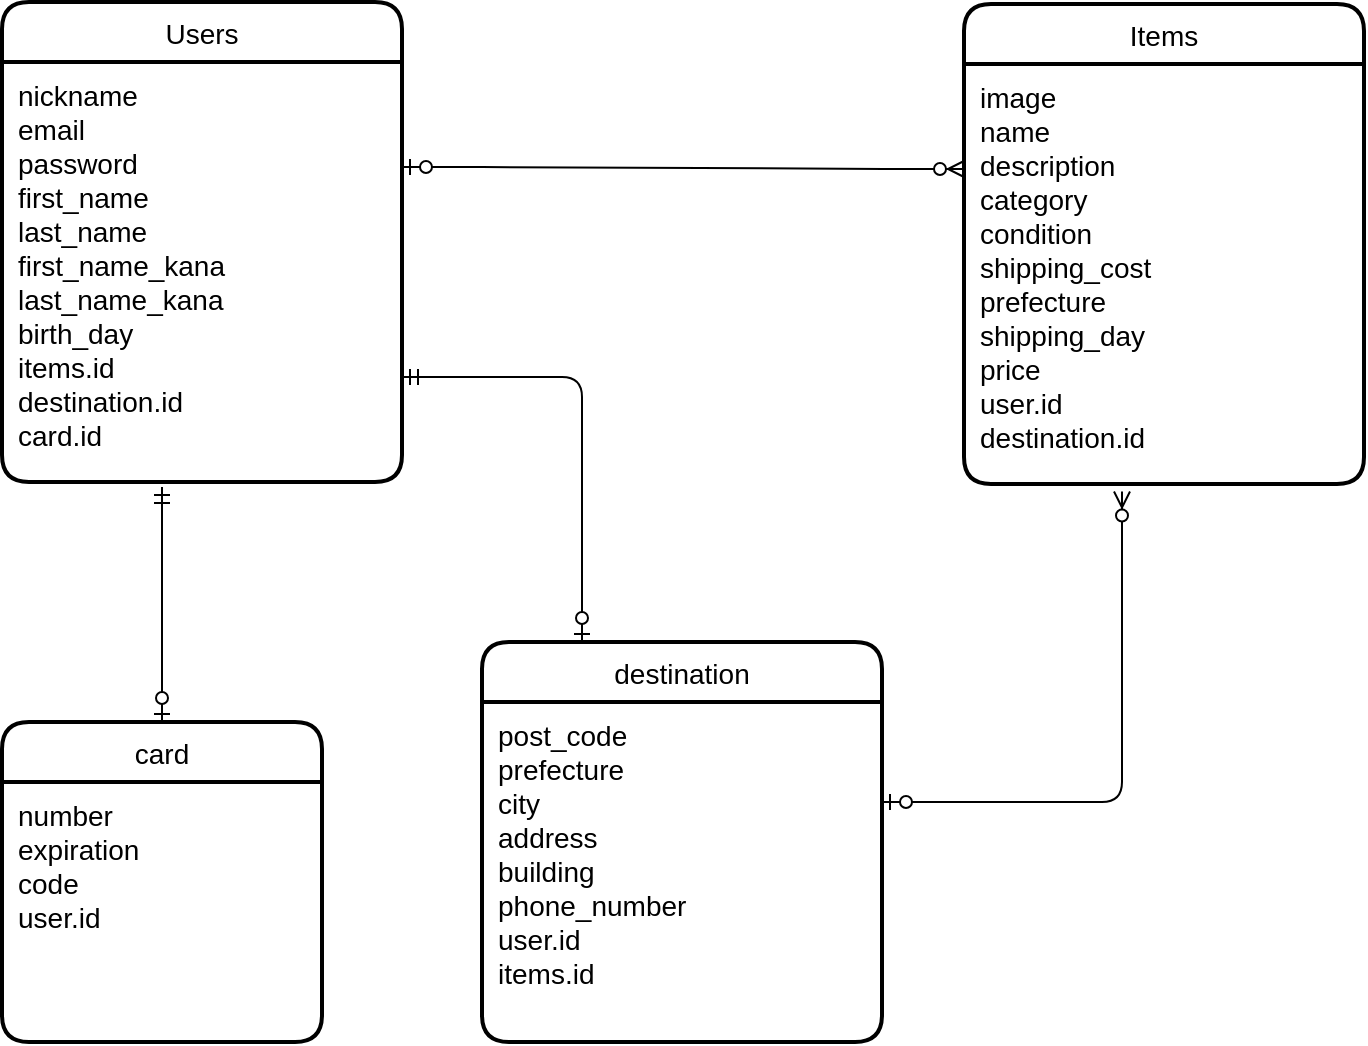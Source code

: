 <mxfile version="14.2.4" type="embed">
    <diagram id="PtgE6ed1ztkoCwPvhWP1" name="ページ1">
        <mxGraphModel dx="1208" dy="745" grid="1" gridSize="10" guides="1" tooltips="1" connect="1" arrows="1" fold="1" page="1" pageScale="1" pageWidth="850" pageHeight="1100" math="0" shadow="0">
            <root>
                <mxCell id="0"/>
                <mxCell id="1" parent="0"/>
                <mxCell id="2" value="Users" style="swimlane;childLayout=stackLayout;horizontal=1;startSize=30;horizontalStack=0;rounded=1;fontSize=14;fontStyle=0;strokeWidth=2;resizeParent=0;resizeLast=1;shadow=0;dashed=0;align=center;sketch=0;" vertex="1" parent="1">
                    <mxGeometry x="80" y="40" width="200" height="240" as="geometry">
                        <mxRectangle x="40" y="40" width="70" height="30" as="alternateBounds"/>
                    </mxGeometry>
                </mxCell>
                <mxCell id="3" value="nickname&#10;email&#10;password&#10;first_name&#10;last_name&#10;first_name_kana&#10;last_name_kana&#10;birth_day&#10;items.id&#10;destination.id&#10;card.id" style="align=left;strokeColor=none;fillColor=none;spacingLeft=4;fontSize=14;verticalAlign=top;resizable=0;rotatable=0;part=1;spacingTop=0;spacingBottom=0;spacing=4;" vertex="1" parent="2">
                    <mxGeometry y="30" width="200" height="210" as="geometry"/>
                </mxCell>
                <mxCell id="24" value="Items" style="swimlane;childLayout=stackLayout;horizontal=1;startSize=30;horizontalStack=0;rounded=1;fontSize=14;fontStyle=0;strokeWidth=2;resizeParent=0;resizeLast=1;shadow=0;dashed=0;align=center;sketch=0;" vertex="1" parent="1">
                    <mxGeometry x="561" y="41" width="200" height="240" as="geometry">
                        <mxRectangle x="40" y="40" width="70" height="30" as="alternateBounds"/>
                    </mxGeometry>
                </mxCell>
                <mxCell id="25" value="image&#10;name&#10;description&#10;category&#10;condition&#10;shipping_cost&#10;prefecture&#10;shipping_day&#10;price&#10;user.id&#10;destination.id" style="align=left;strokeColor=none;fillColor=none;spacingLeft=4;fontSize=14;verticalAlign=top;resizable=0;rotatable=0;part=1;spacingTop=0;spacingBottom=0;spacing=4;" vertex="1" parent="24">
                    <mxGeometry y="30" width="200" height="210" as="geometry"/>
                </mxCell>
                <mxCell id="28" value="card" style="swimlane;childLayout=stackLayout;horizontal=1;startSize=30;horizontalStack=0;rounded=1;fontSize=14;fontStyle=0;strokeWidth=2;resizeParent=0;resizeLast=1;shadow=0;dashed=0;align=center;sketch=0;" vertex="1" parent="1">
                    <mxGeometry x="80" y="400" width="160" height="160" as="geometry">
                        <mxRectangle x="40" y="40" width="70" height="30" as="alternateBounds"/>
                    </mxGeometry>
                </mxCell>
                <mxCell id="29" value="number&#10;expiration&#10;code&#10;user.id" style="align=left;strokeColor=none;fillColor=none;spacingLeft=4;fontSize=14;verticalAlign=top;resizable=0;rotatable=0;part=1;spacingTop=0;spacingBottom=0;spacing=4;" vertex="1" parent="28">
                    <mxGeometry y="30" width="160" height="130" as="geometry"/>
                </mxCell>
                <mxCell id="33" value="destination" style="swimlane;childLayout=stackLayout;horizontal=1;startSize=30;horizontalStack=0;rounded=1;fontSize=14;fontStyle=0;strokeWidth=2;resizeParent=0;resizeLast=1;shadow=0;dashed=0;align=center;sketch=0;" vertex="1" parent="1">
                    <mxGeometry x="320" y="360" width="200" height="200" as="geometry">
                        <mxRectangle x="40" y="40" width="70" height="30" as="alternateBounds"/>
                    </mxGeometry>
                </mxCell>
                <mxCell id="34" value="post_code&#10;prefecture&#10;city&#10;address&#10;building&#10;phone_number&#10;user.id&#10;items.id" style="align=left;strokeColor=none;fillColor=none;spacingLeft=4;fontSize=14;verticalAlign=top;resizable=0;rotatable=0;part=1;spacingTop=0;spacingBottom=0;spacing=4;" vertex="1" parent="33">
                    <mxGeometry y="30" width="200" height="170" as="geometry"/>
                </mxCell>
                <mxCell id="44" value="" style="edgeStyle=orthogonalEdgeStyle;fontSize=12;html=1;endArrow=ERzeroToMany;startArrow=ERzeroToOne;entryX=0.395;entryY=1.018;entryDx=0;entryDy=0;entryPerimeter=0;exitX=1;exitY=0.294;exitDx=0;exitDy=0;exitPerimeter=0;" edge="1" parent="1" source="34" target="25">
                    <mxGeometry width="100" height="100" relative="1" as="geometry">
                        <mxPoint x="480" y="320" as="sourcePoint"/>
                        <mxPoint x="560" y="320" as="targetPoint"/>
                    </mxGeometry>
                </mxCell>
                <mxCell id="47" value="" style="edgeStyle=orthogonalEdgeStyle;fontSize=12;html=1;endArrow=ERzeroToOne;startArrow=ERmandOne;exitX=1;exitY=0.75;exitDx=0;exitDy=0;entryX=0.25;entryY=0;entryDx=0;entryDy=0;" edge="1" parent="1" source="3" target="33">
                    <mxGeometry width="100" height="100" relative="1" as="geometry">
                        <mxPoint x="280" y="290" as="sourcePoint"/>
                        <mxPoint x="410" y="198" as="targetPoint"/>
                    </mxGeometry>
                </mxCell>
                <mxCell id="48" value="" style="fontSize=12;html=1;endArrow=ERzeroToOne;startArrow=ERmandOne;entryX=0.5;entryY=0;entryDx=0;entryDy=0;exitX=0.4;exitY=1.012;exitDx=0;exitDy=0;exitPerimeter=0;" edge="1" parent="1" source="3" target="28">
                    <mxGeometry width="100" height="100" relative="1" as="geometry">
                        <mxPoint x="140" y="320" as="sourcePoint"/>
                        <mxPoint x="240" y="220" as="targetPoint"/>
                    </mxGeometry>
                </mxCell>
                <mxCell id="49" value="" style="edgeStyle=entityRelationEdgeStyle;fontSize=12;html=1;endArrow=ERzeroToMany;startArrow=ERzeroToOne;exitX=1;exitY=0.25;exitDx=0;exitDy=0;entryX=0;entryY=0.25;entryDx=0;entryDy=0;" edge="1" parent="1" source="3" target="25">
                    <mxGeometry width="100" height="100" relative="1" as="geometry">
                        <mxPoint x="310" y="160" as="sourcePoint"/>
                        <mxPoint x="410" y="60" as="targetPoint"/>
                    </mxGeometry>
                </mxCell>
            </root>
        </mxGraphModel>
    </diagram>
</mxfile>